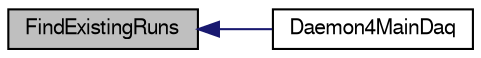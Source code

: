digraph "FindExistingRuns"
{
  bgcolor="transparent";
  edge [fontname="FreeSans",fontsize="10",labelfontname="FreeSans",labelfontsize="10"];
  node [fontname="FreeSans",fontsize="10",shape=record];
  rankdir="LR";
  Node1 [label="FindExistingRuns",height=0.2,width=0.4,color="black", fillcolor="grey75", style="filled" fontcolor="black"];
  Node1 -> Node2 [dir="back",color="midnightblue",fontsize="10",style="solid",fontname="FreeSans"];
  Node2 [label="Daemon4MainDaq",height=0.2,width=0.4,color="black",URL="$dd/d6a/Daemon4MainDaq_8C.html#ad0f46ab319c89fc6c89e39e2fad07591"];
}
